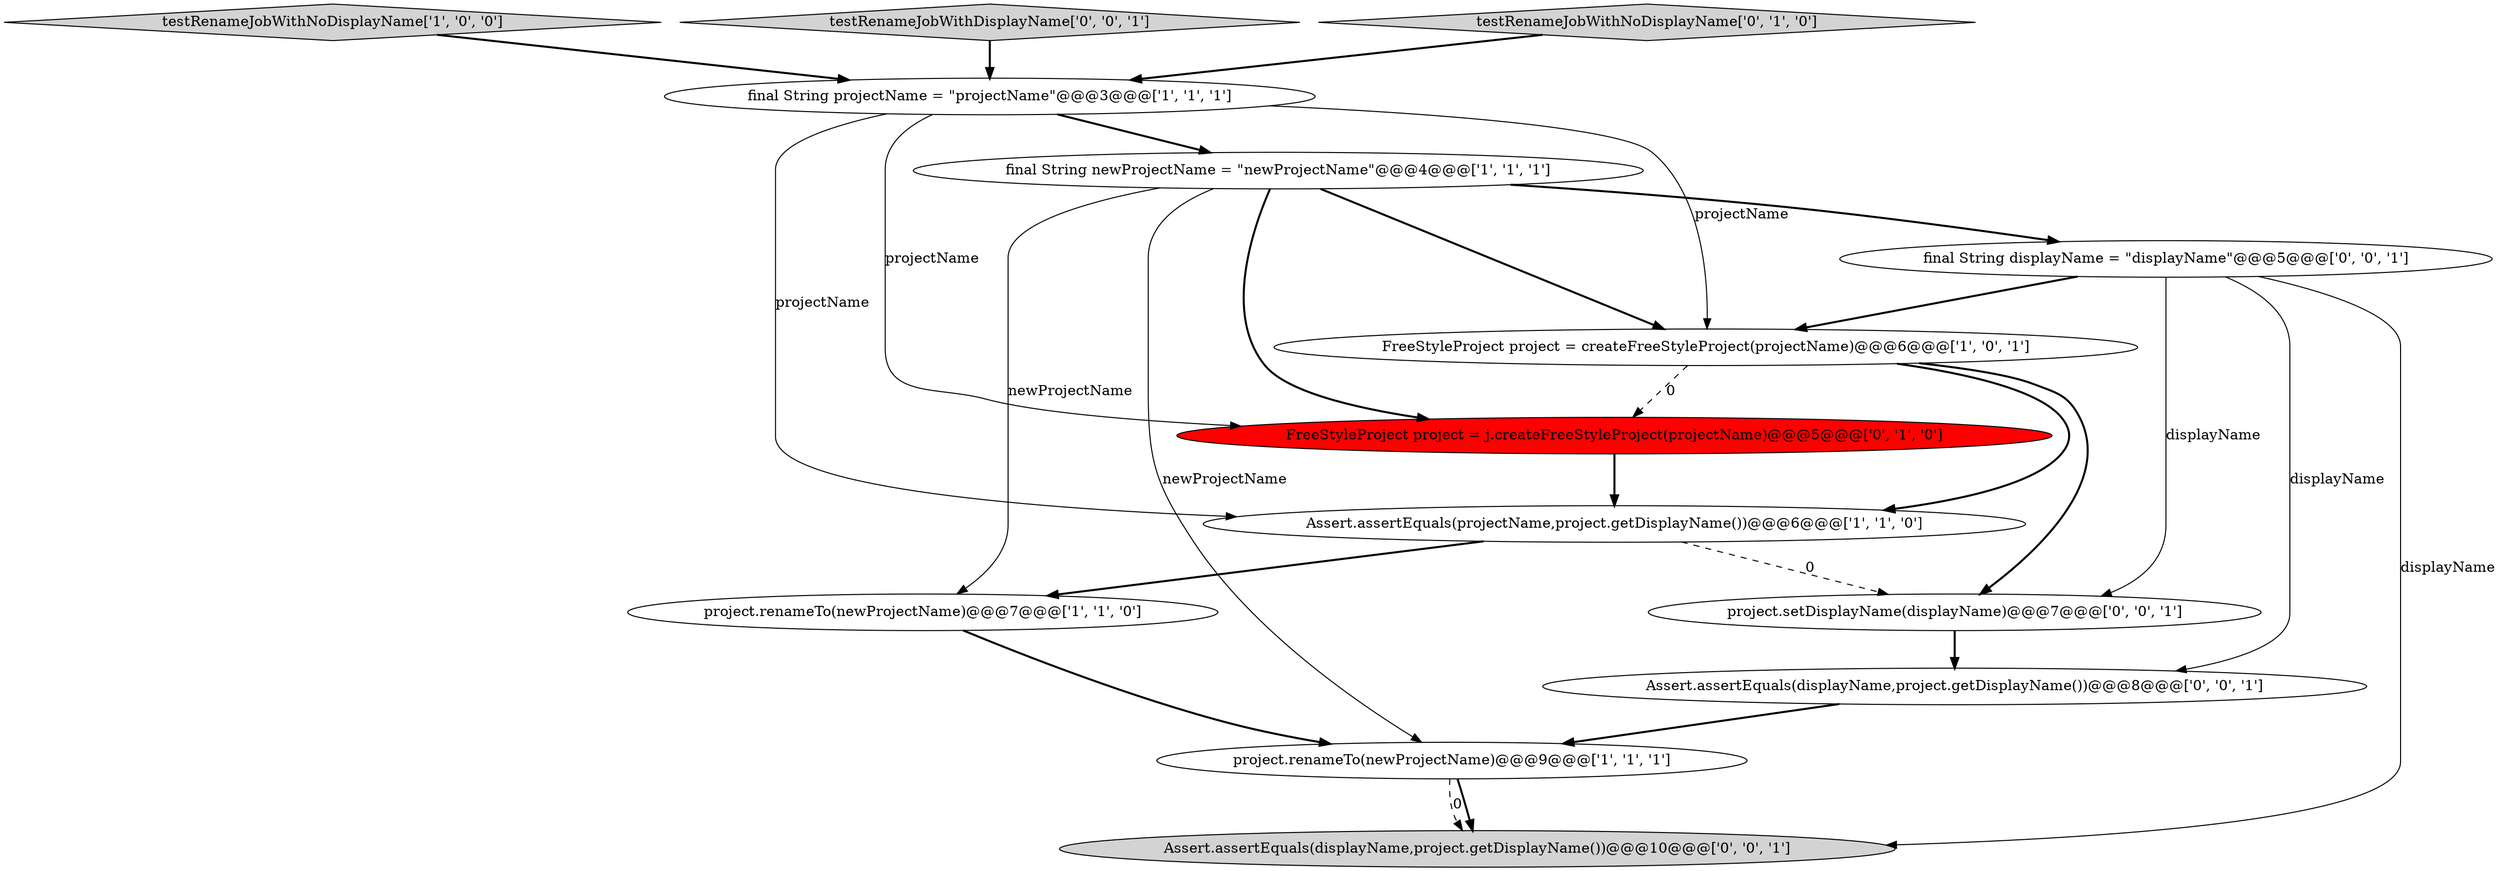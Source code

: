 digraph {
12 [style = filled, label = "Assert.assertEquals(displayName,project.getDisplayName())@@@10@@@['0', '0', '1']", fillcolor = lightgray, shape = ellipse image = "AAA0AAABBB3BBB"];
0 [style = filled, label = "testRenameJobWithNoDisplayName['1', '0', '0']", fillcolor = lightgray, shape = diamond image = "AAA0AAABBB1BBB"];
10 [style = filled, label = "testRenameJobWithDisplayName['0', '0', '1']", fillcolor = lightgray, shape = diamond image = "AAA0AAABBB3BBB"];
6 [style = filled, label = "project.renameTo(newProjectName)@@@9@@@['1', '1', '1']", fillcolor = white, shape = ellipse image = "AAA0AAABBB1BBB"];
11 [style = filled, label = "Assert.assertEquals(displayName,project.getDisplayName())@@@8@@@['0', '0', '1']", fillcolor = white, shape = ellipse image = "AAA0AAABBB3BBB"];
2 [style = filled, label = "Assert.assertEquals(projectName,project.getDisplayName())@@@6@@@['1', '1', '0']", fillcolor = white, shape = ellipse image = "AAA0AAABBB1BBB"];
3 [style = filled, label = "final String projectName = \"projectName\"@@@3@@@['1', '1', '1']", fillcolor = white, shape = ellipse image = "AAA0AAABBB1BBB"];
5 [style = filled, label = "final String newProjectName = \"newProjectName\"@@@4@@@['1', '1', '1']", fillcolor = white, shape = ellipse image = "AAA0AAABBB1BBB"];
1 [style = filled, label = "FreeStyleProject project = createFreeStyleProject(projectName)@@@6@@@['1', '0', '1']", fillcolor = white, shape = ellipse image = "AAA0AAABBB1BBB"];
7 [style = filled, label = "FreeStyleProject project = j.createFreeStyleProject(projectName)@@@5@@@['0', '1', '0']", fillcolor = red, shape = ellipse image = "AAA1AAABBB2BBB"];
4 [style = filled, label = "project.renameTo(newProjectName)@@@7@@@['1', '1', '0']", fillcolor = white, shape = ellipse image = "AAA0AAABBB1BBB"];
8 [style = filled, label = "testRenameJobWithNoDisplayName['0', '1', '0']", fillcolor = lightgray, shape = diamond image = "AAA0AAABBB2BBB"];
9 [style = filled, label = "final String displayName = \"displayName\"@@@5@@@['0', '0', '1']", fillcolor = white, shape = ellipse image = "AAA0AAABBB3BBB"];
13 [style = filled, label = "project.setDisplayName(displayName)@@@7@@@['0', '0', '1']", fillcolor = white, shape = ellipse image = "AAA0AAABBB3BBB"];
0->3 [style = bold, label=""];
5->9 [style = bold, label=""];
4->6 [style = bold, label=""];
9->12 [style = solid, label="displayName"];
3->2 [style = solid, label="projectName"];
11->6 [style = bold, label=""];
8->3 [style = bold, label=""];
3->7 [style = solid, label="projectName"];
10->3 [style = bold, label=""];
9->11 [style = solid, label="displayName"];
2->4 [style = bold, label=""];
13->11 [style = bold, label=""];
1->13 [style = bold, label=""];
5->4 [style = solid, label="newProjectName"];
6->12 [style = dashed, label="0"];
5->1 [style = bold, label=""];
3->5 [style = bold, label=""];
7->2 [style = bold, label=""];
2->13 [style = dashed, label="0"];
9->13 [style = solid, label="displayName"];
5->7 [style = bold, label=""];
3->1 [style = solid, label="projectName"];
1->2 [style = bold, label=""];
5->6 [style = solid, label="newProjectName"];
9->1 [style = bold, label=""];
1->7 [style = dashed, label="0"];
6->12 [style = bold, label=""];
}
